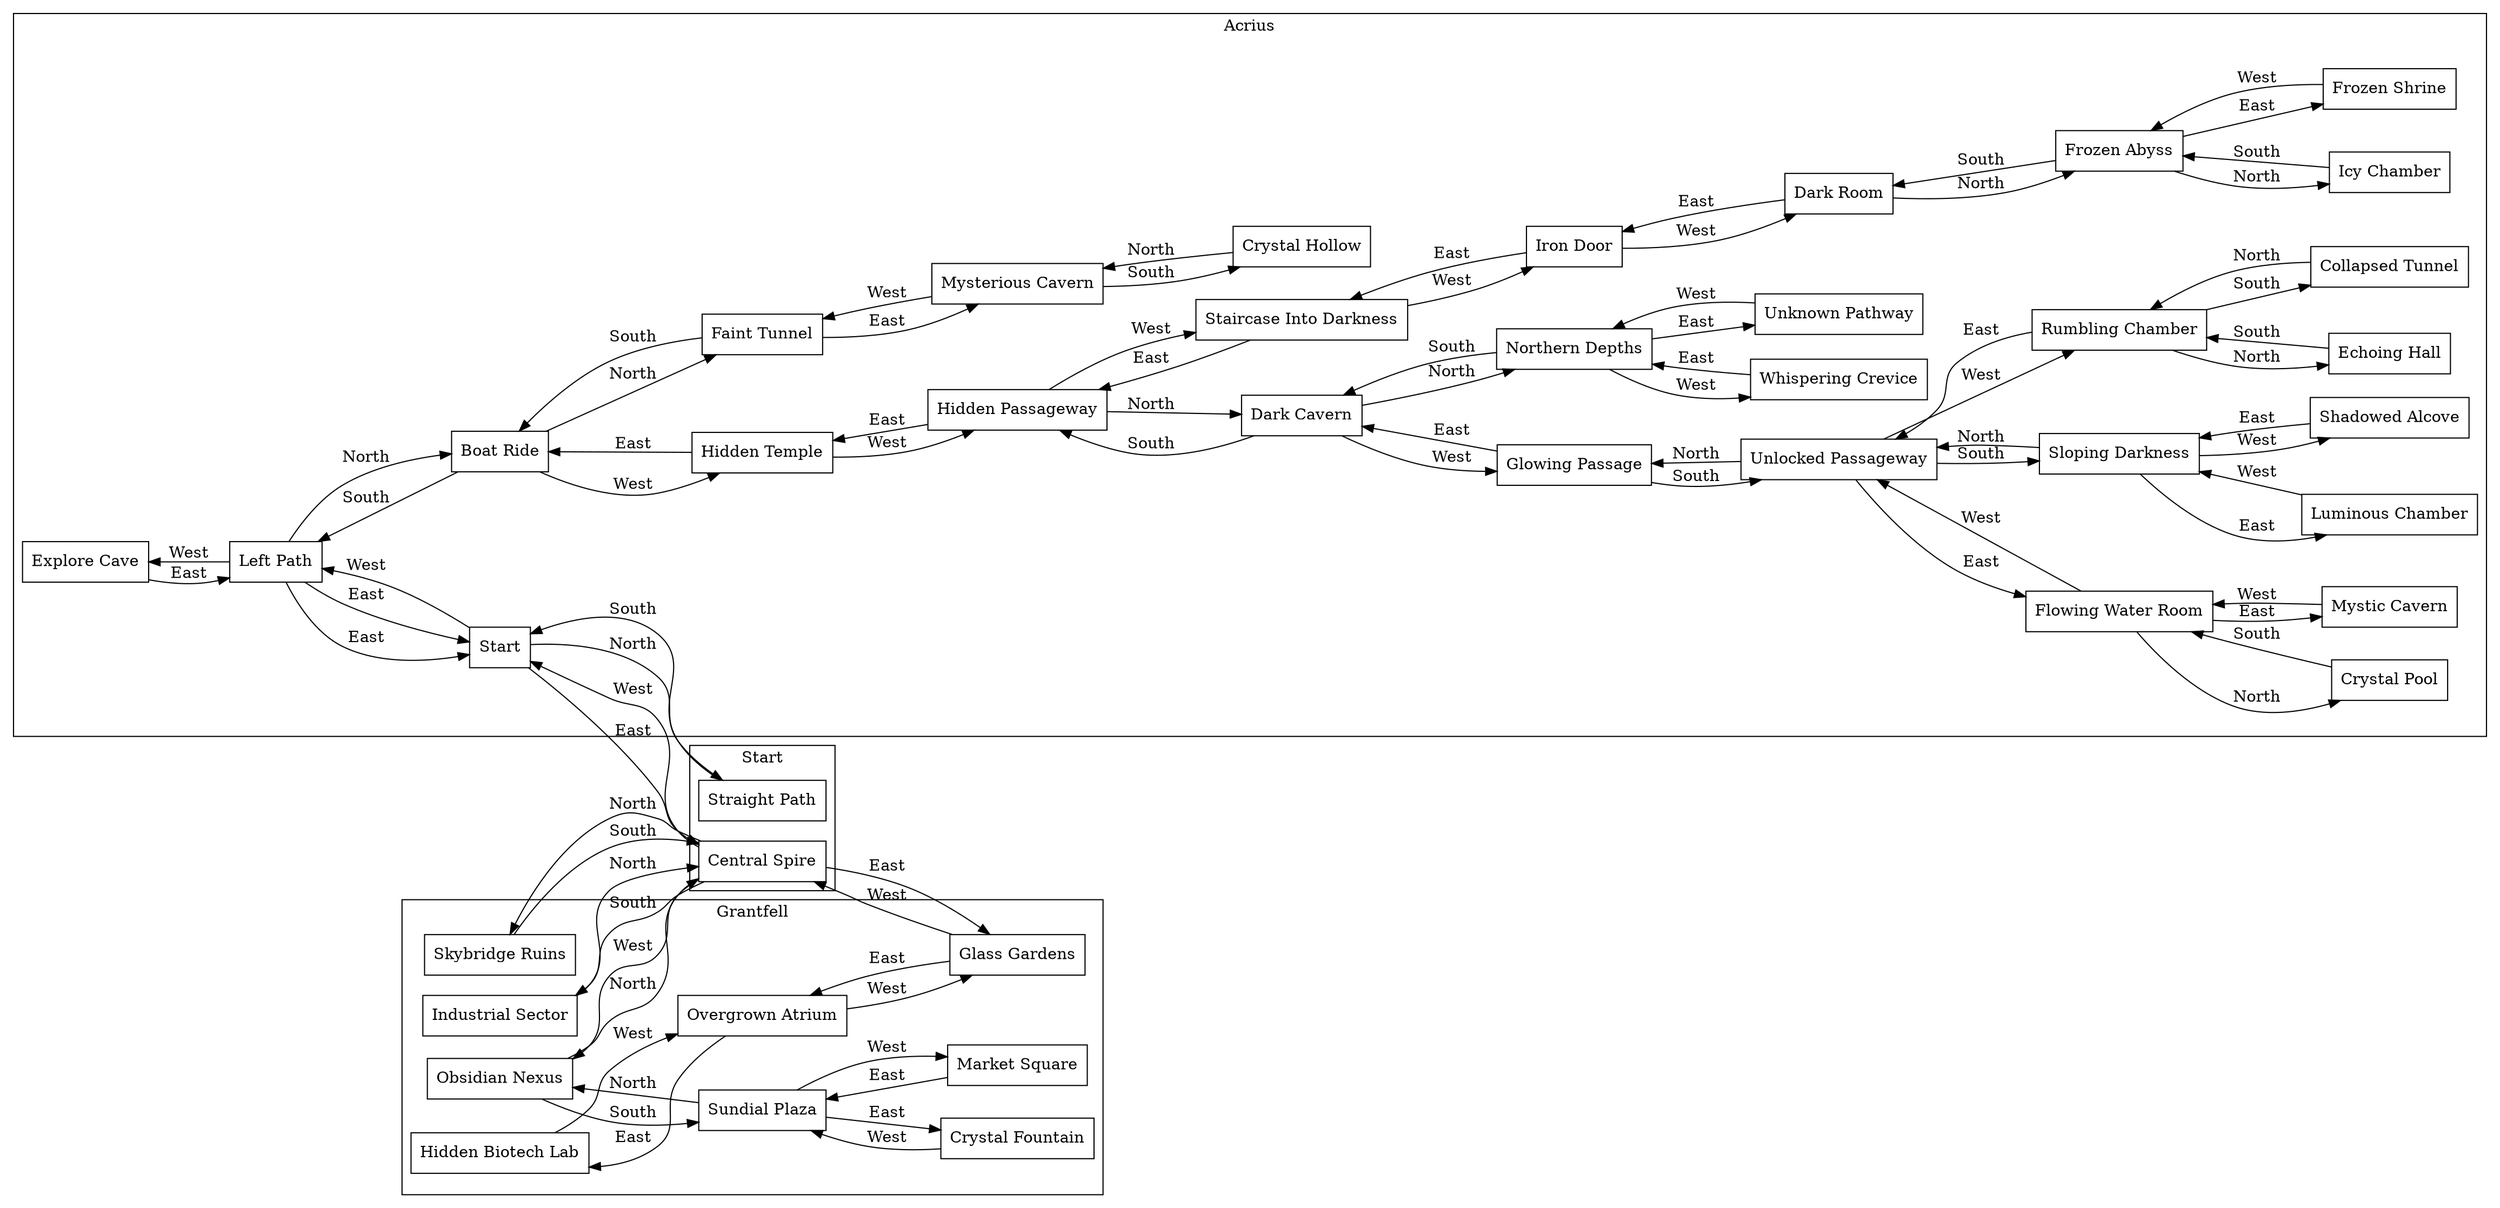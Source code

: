 digraph G {
    rankdir=LR;
    node [shape=rectangle];
    subgraph cluster_Acrius {
        label="Acrius";
        "Explore Cave" -> "Left Path" [label="East"];
        "Whispering Crevice" -> "Northern Depths" [label="East"];
        "Icy Chamber" -> "Frozen Abyss" [label="South"];
        "Dark Room" -> "Frozen Abyss" [label="North"];
        "Dark Room" -> "Iron Door" [label="East"];
        "Flowing Water Room" -> "Crystal Pool" [label="North"];
        "Flowing Water Room" -> "Mystic Cavern" [label="East"];
        "Flowing Water Room" -> "Unlocked Passageway" [label="West"];
        "Unlocked Passageway" -> "Glowing Passage" [label="North"];
        "Unlocked Passageway" -> "Sloping Darkness" [label="South"];
        "Unlocked Passageway" -> "Flowing Water Room" [label="East"];
        "Unlocked Passageway" -> "Rumbling Chamber" [label="West"];
        "Sloping Darkness" -> "Unlocked Passageway" [label="North"];
        "Sloping Darkness" -> "Luminous Chamber" [label="East"];
        "Sloping Darkness" -> "Shadowed Alcove" [label="West"];
        "Crystal Pool" -> "Flowing Water Room" [label="South"];
        "Boat Ride" -> "Faint Tunnel" [label="North"];
        "Boat Ride" -> "Left Path" [label="South"];
        "Boat Ride" -> "Hidden Temple" [label="West"];
        "Mysterious Cavern" -> "Crystal Hollow" [label="South"];
        "Mysterious Cavern" -> "Faint Tunnel" [label="West"];
        "Mystic Cavern" -> "Flowing Water Room" [label="West"];
        "Frozen Abyss" -> "Icy Chamber" [label="North"];
        "Frozen Abyss" -> "Dark Room" [label="South"];
        "Frozen Abyss" -> "Frozen Shrine" [label="East"];
        "Echoing Hall" -> "Rumbling Chamber" [label="South"];
        "Shadowed Alcove" -> "Sloping Darkness" [label="East"];
        "Rumbling Chamber" -> "Echoing Hall" [label="North"];
        "Rumbling Chamber" -> "Collapsed Tunnel" [label="South"];
        "Rumbling Chamber" -> "Unlocked Passageway" [label="East"];
        "Hidden Temple" -> "Boat Ride" [label="East"];
        "Hidden Temple" -> "Hidden Passageway" [label="West"];
        "Left Path" -> "Boat Ride" [label="North"];
        "Left Path" -> "Start" [label="East"];
        "Left Path" -> "Explore Cave" [label="West"];
        "Crystal Hollow" -> "Mysterious Cavern" [label="North"];
        "Staircase Into Darkness" -> "Hidden Passageway" [label="East"];
        "Staircase Into Darkness" -> "Iron Door" [label="West"];
        "Dark Cavern" -> "Northern Depths" [label="North"];
        "Dark Cavern" -> "Hidden Passageway" [label="South"];
        "Dark Cavern" -> "Glowing Passage" [label="West"];
        "Collapsed Tunnel" -> "Rumbling Chamber" [label="North"];
        "Hidden Passageway" -> "Dark Cavern" [label="North"];
        "Hidden Passageway" -> "Hidden Temple" [label="East"];
        "Hidden Passageway" -> "Staircase Into Darkness" [label="West"];
        "Frozen Shrine" -> "Frozen Abyss" [label="West"];
        "Unknown Pathway" -> "Northern Depths" [label="West"];
        "Iron Door" -> "Staircase Into Darkness" [label="East"];
        "Iron Door" -> "Dark Room" [label="West"];
        "Faint Tunnel" -> "Boat Ride" [label="South"];
        "Faint Tunnel" -> "Mysterious Cavern" [label="East"];
        "Northern Depths" -> "Dark Cavern" [label="South"];
        "Northern Depths" -> "Unknown Pathway" [label="East"];
        "Northern Depths" -> "Whispering Crevice" [label="West"];
        "Luminous Chamber" -> "Sloping Darkness" [label="West"];
        "Glowing Passage" -> "Unlocked Passageway" [label="South"];
        "Glowing Passage" -> "Dark Cavern" [label="East"];
    }
    subgraph cluster_Start {
        label="Start";
        "Left Path" -> "Start" [label="East"];
        "Start" -> "Straight Path" [label="North"];
        "Start" -> "Central Spire" [label="East"];
        "Start" -> "Left Path" [label="West"];
        "Central Spire" -> "Start" [label="West"];
    }
    subgraph cluster_Diddy {
        label="Diddy";
        "Straight Path" -> "Start" [label="South"];
    }
    subgraph cluster_Grantfell {
        label="Grantfell";
        "Obsidian Nexus" -> "Central Spire" [label="North"];
        "Obsidian Nexus" -> "Sundial Plaza" [label="South"];
        "Sundial Plaza" -> "Obsidian Nexus" [label="North"];
        "Sundial Plaza" -> "Crystal Fountain" [label="East"];
        "Sundial Plaza" -> "Market Square" [label="West"];
        "Market Square" -> "Sundial Plaza" [label="East"];
        "Skybridge Ruins" -> "Central Spire" [label="South"];
        "Crystal Fountain" -> "Sundial Plaza" [label="West"];
        "Hidden Biotech Lab" -> "Overgrown Atrium" [label="West"];
        "Industrial Sector" -> "Central Spire" [label="North"];
        "Glass Gardens" -> "Overgrown Atrium" [label="East"];
        "Glass Gardens" -> "Central Spire" [label="West"];
        "Central Spire" -> "Skybridge Ruins" [label="North"];
        "Central Spire" -> "Industrial Sector" [label="South"];
        "Central Spire" -> "Glass Gardens" [label="East"];
        "Central Spire" -> "Obsidian Nexus" [label="West"];
        "Overgrown Atrium" -> "Hidden Biotech Lab" [label="East"];
        "Overgrown Atrium" -> "Glass Gardens" [label="West"];
    }
}
